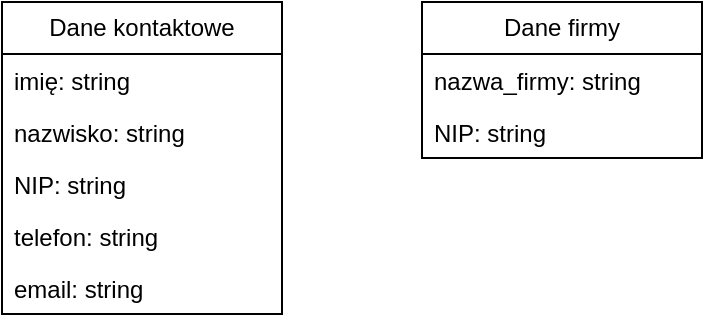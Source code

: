 <mxfile version="24.2.1" type="github">
  <diagram id="C5RBs43oDa-KdzZeNtuy" name="Page-1">
    <mxGraphModel dx="880" dy="442" grid="1" gridSize="10" guides="1" tooltips="1" connect="1" arrows="1" fold="1" page="1" pageScale="1" pageWidth="827" pageHeight="1169" math="0" shadow="0">
      <root>
        <mxCell id="WIyWlLk6GJQsqaUBKTNV-0" />
        <mxCell id="WIyWlLk6GJQsqaUBKTNV-1" parent="WIyWlLk6GJQsqaUBKTNV-0" />
        <mxCell id="9luO__mgEWA8Ly5TpvQi-12" value="Dane kontaktowe" style="swimlane;fontStyle=0;childLayout=stackLayout;horizontal=1;startSize=26;fillColor=none;horizontalStack=0;resizeParent=1;resizeParentMax=0;resizeLast=0;collapsible=1;marginBottom=0;whiteSpace=wrap;html=1;" vertex="1" parent="WIyWlLk6GJQsqaUBKTNV-1">
          <mxGeometry x="350" y="180" width="140" height="156" as="geometry" />
        </mxCell>
        <mxCell id="9luO__mgEWA8Ly5TpvQi-13" value="&lt;div&gt;imię: string&lt;/div&gt;" style="text;strokeColor=none;fillColor=none;align=left;verticalAlign=top;spacingLeft=4;spacingRight=4;overflow=hidden;rotatable=0;points=[[0,0.5],[1,0.5]];portConstraint=eastwest;whiteSpace=wrap;html=1;" vertex="1" parent="9luO__mgEWA8Ly5TpvQi-12">
          <mxGeometry y="26" width="140" height="26" as="geometry" />
        </mxCell>
        <mxCell id="9luO__mgEWA8Ly5TpvQi-14" value="nazwisko: string" style="text;strokeColor=none;fillColor=none;align=left;verticalAlign=top;spacingLeft=4;spacingRight=4;overflow=hidden;rotatable=0;points=[[0,0.5],[1,0.5]];portConstraint=eastwest;whiteSpace=wrap;html=1;" vertex="1" parent="9luO__mgEWA8Ly5TpvQi-12">
          <mxGeometry y="52" width="140" height="26" as="geometry" />
        </mxCell>
        <mxCell id="9luO__mgEWA8Ly5TpvQi-35" value="NIP: string" style="text;strokeColor=none;fillColor=none;align=left;verticalAlign=top;spacingLeft=4;spacingRight=4;overflow=hidden;rotatable=0;points=[[0,0.5],[1,0.5]];portConstraint=eastwest;whiteSpace=wrap;html=1;" vertex="1" parent="9luO__mgEWA8Ly5TpvQi-12">
          <mxGeometry y="78" width="140" height="26" as="geometry" />
        </mxCell>
        <mxCell id="9luO__mgEWA8Ly5TpvQi-38" value="&lt;div&gt;telefon: string&lt;/div&gt;" style="text;strokeColor=none;fillColor=none;align=left;verticalAlign=top;spacingLeft=4;spacingRight=4;overflow=hidden;rotatable=0;points=[[0,0.5],[1,0.5]];portConstraint=eastwest;whiteSpace=wrap;html=1;" vertex="1" parent="9luO__mgEWA8Ly5TpvQi-12">
          <mxGeometry y="104" width="140" height="26" as="geometry" />
        </mxCell>
        <mxCell id="9luO__mgEWA8Ly5TpvQi-36" value="email: string" style="text;strokeColor=none;fillColor=none;align=left;verticalAlign=top;spacingLeft=4;spacingRight=4;overflow=hidden;rotatable=0;points=[[0,0.5],[1,0.5]];portConstraint=eastwest;whiteSpace=wrap;html=1;" vertex="1" parent="9luO__mgEWA8Ly5TpvQi-12">
          <mxGeometry y="130" width="140" height="26" as="geometry" />
        </mxCell>
        <mxCell id="9luO__mgEWA8Ly5TpvQi-27" value="Dane firmy" style="swimlane;fontStyle=0;childLayout=stackLayout;horizontal=1;startSize=26;fillColor=none;horizontalStack=0;resizeParent=1;resizeParentMax=0;resizeLast=0;collapsible=1;marginBottom=0;whiteSpace=wrap;html=1;" vertex="1" parent="WIyWlLk6GJQsqaUBKTNV-1">
          <mxGeometry x="560" y="180" width="140" height="78" as="geometry" />
        </mxCell>
        <mxCell id="9luO__mgEWA8Ly5TpvQi-28" value="&lt;div&gt;nazwa_firmy: string&lt;br&gt;&lt;/div&gt;" style="text;strokeColor=none;fillColor=none;align=left;verticalAlign=top;spacingLeft=4;spacingRight=4;overflow=hidden;rotatable=0;points=[[0,0.5],[1,0.5]];portConstraint=eastwest;whiteSpace=wrap;html=1;" vertex="1" parent="9luO__mgEWA8Ly5TpvQi-27">
          <mxGeometry y="26" width="140" height="26" as="geometry" />
        </mxCell>
        <mxCell id="9luO__mgEWA8Ly5TpvQi-30" value="NIP: string" style="text;strokeColor=none;fillColor=none;align=left;verticalAlign=top;spacingLeft=4;spacingRight=4;overflow=hidden;rotatable=0;points=[[0,0.5],[1,0.5]];portConstraint=eastwest;whiteSpace=wrap;html=1;" vertex="1" parent="9luO__mgEWA8Ly5TpvQi-27">
          <mxGeometry y="52" width="140" height="26" as="geometry" />
        </mxCell>
      </root>
    </mxGraphModel>
  </diagram>
</mxfile>
